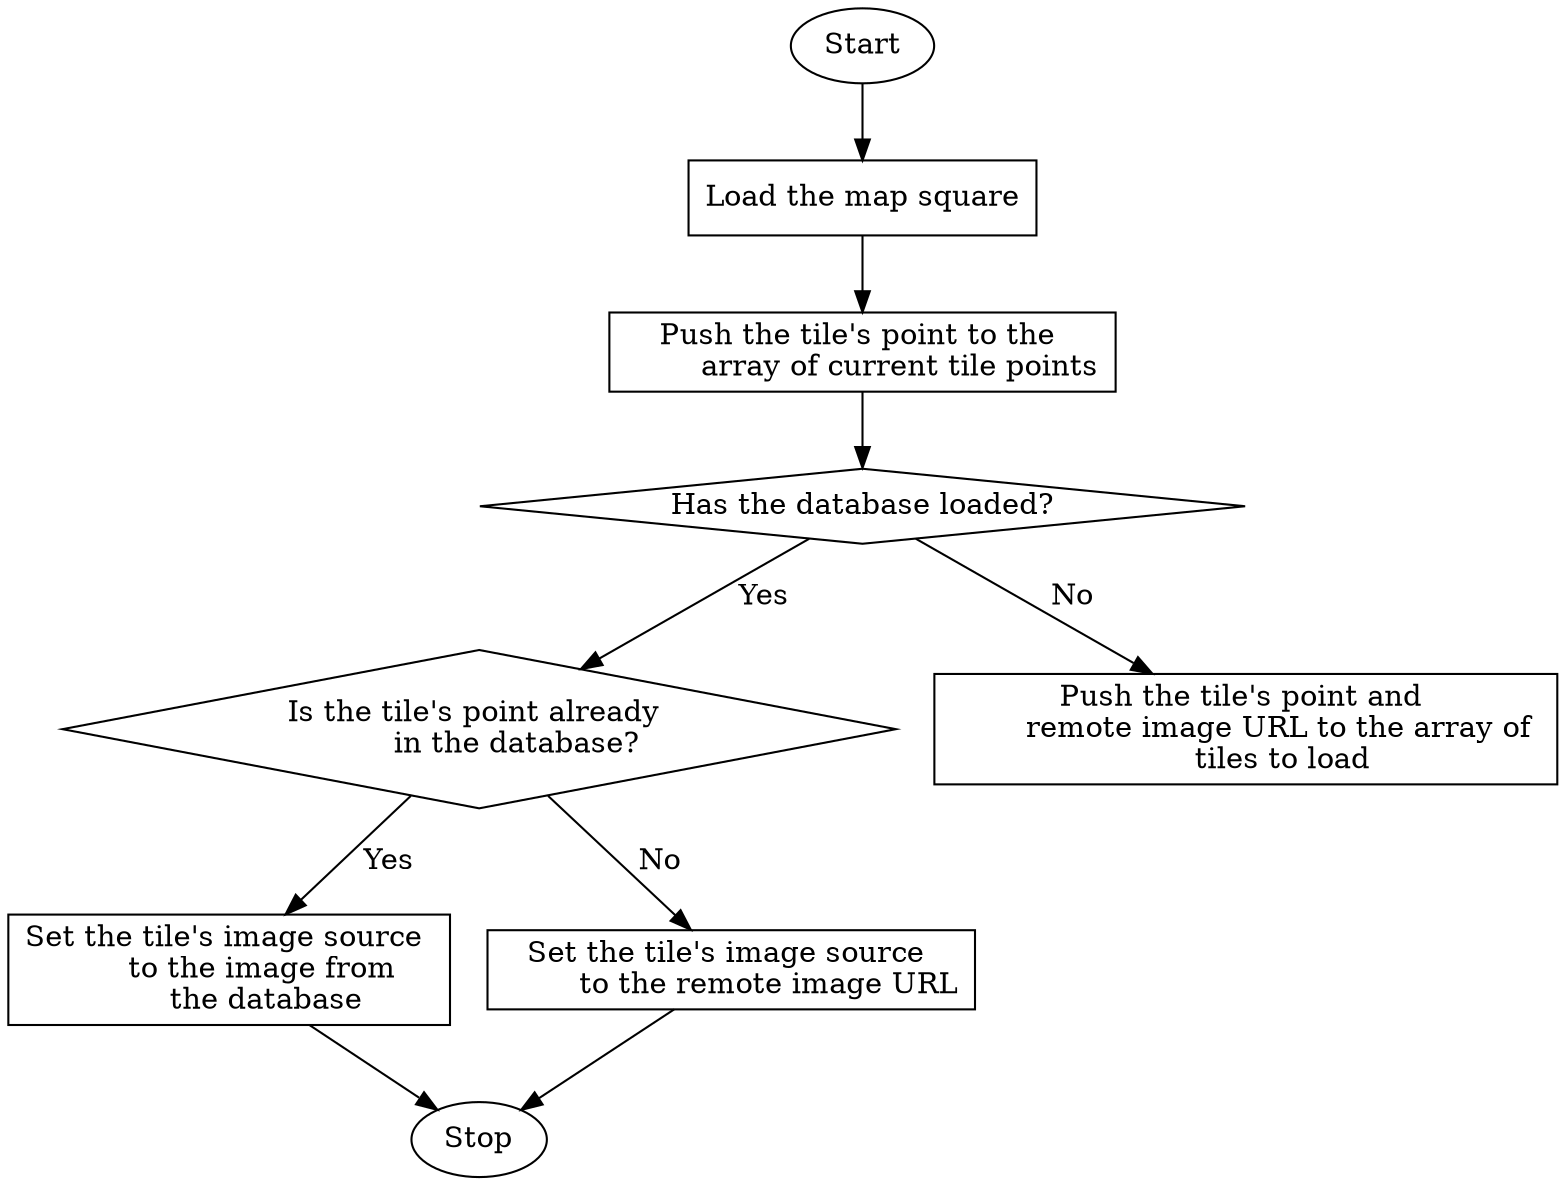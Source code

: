 digraph {
	opt1 [label="Has the database loaded?", shape=diamond]
	opt2 [label="Is the tile's point already 
	in the database?", shape=diamond]

	proc3 [label="Load the map square", shape=rect]
	proc4 [label="Push the tile's point to the 
	array of current tile points", shape=rect]
	proc5 [label="Push the tile's point and 
	remote image URL to the array of 
	tiles to load", shape=rect]
	proc1 [label="Set the tile's image source 
	to the image from 
	the database", shape=rect]
	proc2 [label="Set the tile's image source 
	to the remote image URL", shape=rect]

	"Start" ->
	proc3 ->
	proc4 ->
	opt1
	opt1 -> opt2 [label=" Yes"]
	opt1 -> proc5 [label=" No"]
	opt2 -> proc1 [label=" Yes"]
	opt2 -> proc2 [label=" No"]
	proc1 -> "Stop"
	proc2 -> "Stop"
}